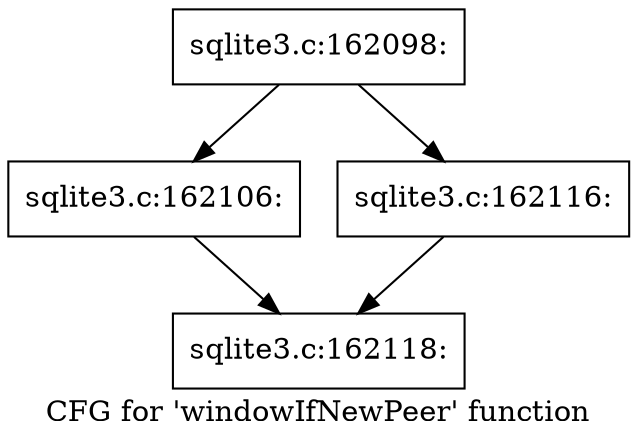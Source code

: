 digraph "CFG for 'windowIfNewPeer' function" {
	label="CFG for 'windowIfNewPeer' function";

	Node0x55c0f9b22ee0 [shape=record,label="{sqlite3.c:162098:}"];
	Node0x55c0f9b22ee0 -> Node0x55c0f9b24de0;
	Node0x55c0f9b22ee0 -> Node0x55c0f9b24e80;
	Node0x55c0f9b24de0 [shape=record,label="{sqlite3.c:162106:}"];
	Node0x55c0f9b24de0 -> Node0x55c0f9b24e30;
	Node0x55c0f9b24e80 [shape=record,label="{sqlite3.c:162116:}"];
	Node0x55c0f9b24e80 -> Node0x55c0f9b24e30;
	Node0x55c0f9b24e30 [shape=record,label="{sqlite3.c:162118:}"];
}

